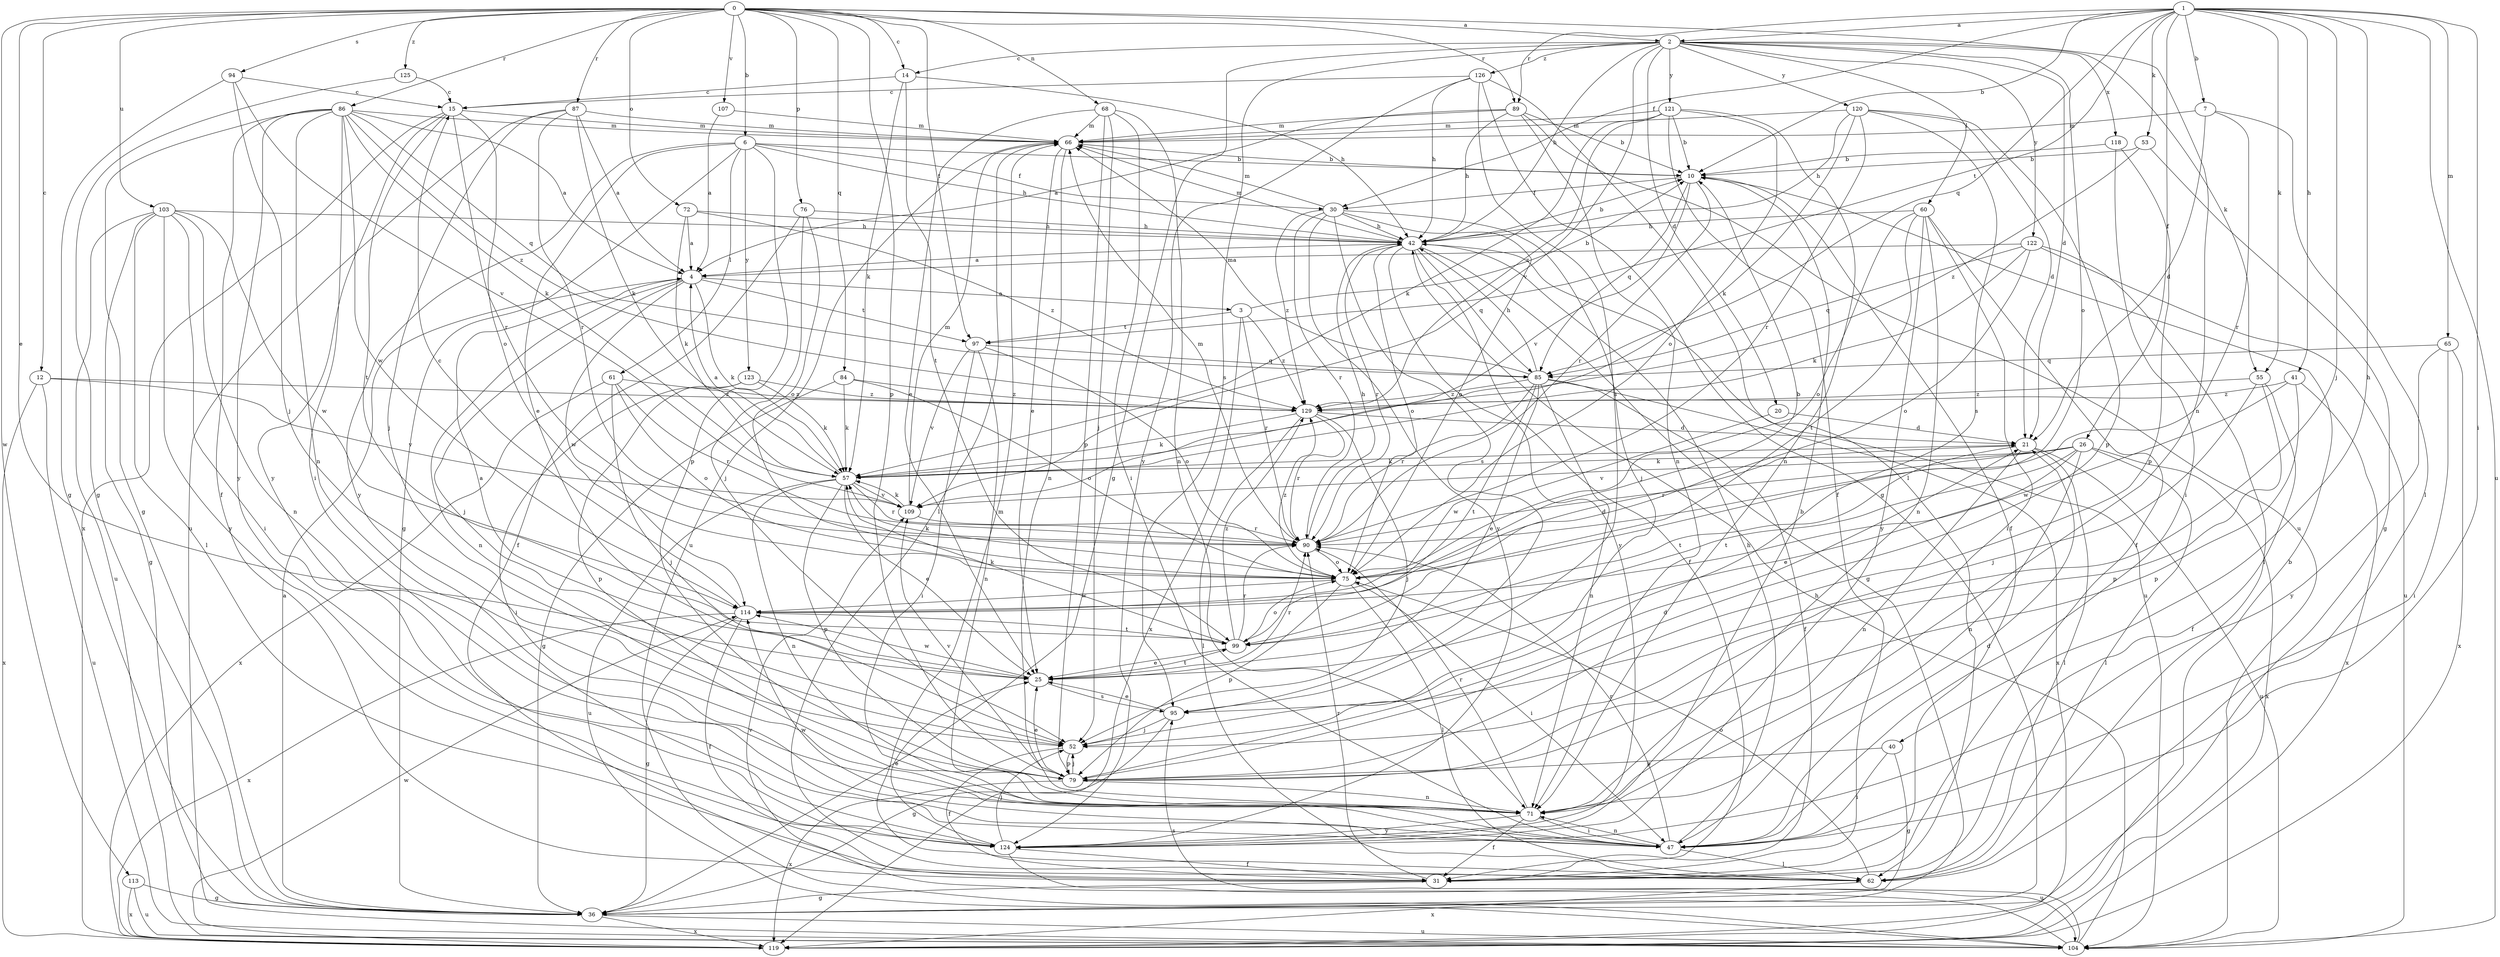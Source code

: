 strict digraph  {
0;
1;
2;
3;
4;
6;
7;
10;
12;
14;
15;
20;
21;
25;
26;
30;
31;
36;
40;
41;
42;
47;
52;
53;
55;
57;
60;
61;
62;
65;
66;
68;
71;
72;
75;
76;
79;
84;
85;
86;
87;
89;
90;
94;
95;
97;
99;
103;
104;
107;
109;
113;
114;
118;
119;
120;
121;
122;
123;
124;
125;
126;
129;
0 -> 2  [label=a];
0 -> 6  [label=b];
0 -> 12  [label=c];
0 -> 14  [label=c];
0 -> 25  [label=e];
0 -> 68  [label=n];
0 -> 71  [label=n];
0 -> 72  [label=o];
0 -> 76  [label=p];
0 -> 79  [label=p];
0 -> 84  [label=q];
0 -> 86  [label=r];
0 -> 87  [label=r];
0 -> 89  [label=r];
0 -> 94  [label=s];
0 -> 97  [label=t];
0 -> 103  [label=u];
0 -> 107  [label=v];
0 -> 113  [label=w];
0 -> 125  [label=z];
1 -> 2  [label=a];
1 -> 7  [label=b];
1 -> 10  [label=b];
1 -> 26  [label=f];
1 -> 30  [label=f];
1 -> 40  [label=h];
1 -> 41  [label=h];
1 -> 47  [label=i];
1 -> 52  [label=j];
1 -> 53  [label=k];
1 -> 55  [label=k];
1 -> 65  [label=m];
1 -> 85  [label=q];
1 -> 89  [label=r];
1 -> 97  [label=t];
1 -> 104  [label=u];
2 -> 14  [label=c];
2 -> 20  [label=d];
2 -> 21  [label=d];
2 -> 36  [label=g];
2 -> 42  [label=h];
2 -> 55  [label=k];
2 -> 60  [label=l];
2 -> 75  [label=o];
2 -> 95  [label=s];
2 -> 109  [label=v];
2 -> 118  [label=x];
2 -> 120  [label=y];
2 -> 121  [label=y];
2 -> 122  [label=y];
2 -> 126  [label=z];
3 -> 10  [label=b];
3 -> 90  [label=r];
3 -> 97  [label=t];
3 -> 119  [label=x];
3 -> 129  [label=z];
4 -> 3  [label=a];
4 -> 52  [label=j];
4 -> 57  [label=k];
4 -> 71  [label=n];
4 -> 97  [label=t];
4 -> 114  [label=w];
6 -> 10  [label=b];
6 -> 25  [label=e];
6 -> 30  [label=f];
6 -> 36  [label=g];
6 -> 42  [label=h];
6 -> 61  [label=l];
6 -> 79  [label=p];
6 -> 123  [label=y];
6 -> 124  [label=y];
7 -> 21  [label=d];
7 -> 62  [label=l];
7 -> 66  [label=m];
7 -> 90  [label=r];
10 -> 30  [label=f];
10 -> 31  [label=f];
10 -> 85  [label=q];
10 -> 90  [label=r];
10 -> 109  [label=v];
12 -> 104  [label=u];
12 -> 109  [label=v];
12 -> 119  [label=x];
12 -> 129  [label=z];
14 -> 15  [label=c];
14 -> 42  [label=h];
14 -> 57  [label=k];
14 -> 99  [label=t];
15 -> 66  [label=m];
15 -> 75  [label=o];
15 -> 90  [label=r];
15 -> 99  [label=t];
15 -> 119  [label=x];
15 -> 124  [label=y];
20 -> 21  [label=d];
20 -> 114  [label=w];
21 -> 57  [label=k];
21 -> 62  [label=l];
21 -> 71  [label=n];
21 -> 99  [label=t];
21 -> 104  [label=u];
25 -> 4  [label=a];
25 -> 90  [label=r];
25 -> 95  [label=s];
25 -> 99  [label=t];
25 -> 114  [label=w];
26 -> 25  [label=e];
26 -> 57  [label=k];
26 -> 62  [label=l];
26 -> 71  [label=n];
26 -> 90  [label=r];
26 -> 99  [label=t];
26 -> 109  [label=v];
26 -> 119  [label=x];
30 -> 42  [label=h];
30 -> 52  [label=j];
30 -> 66  [label=m];
30 -> 75  [label=o];
30 -> 90  [label=r];
30 -> 95  [label=s];
30 -> 124  [label=y];
30 -> 129  [label=z];
31 -> 36  [label=g];
31 -> 90  [label=r];
36 -> 4  [label=a];
36 -> 104  [label=u];
36 -> 119  [label=x];
40 -> 36  [label=g];
40 -> 47  [label=i];
40 -> 79  [label=p];
41 -> 79  [label=p];
41 -> 114  [label=w];
41 -> 119  [label=x];
41 -> 129  [label=z];
42 -> 4  [label=a];
42 -> 10  [label=b];
42 -> 31  [label=f];
42 -> 36  [label=g];
42 -> 66  [label=m];
42 -> 75  [label=o];
42 -> 85  [label=q];
42 -> 90  [label=r];
42 -> 104  [label=u];
42 -> 124  [label=y];
47 -> 21  [label=d];
47 -> 42  [label=h];
47 -> 62  [label=l];
47 -> 71  [label=n];
47 -> 90  [label=r];
47 -> 114  [label=w];
52 -> 31  [label=f];
52 -> 79  [label=p];
53 -> 10  [label=b];
53 -> 36  [label=g];
53 -> 129  [label=z];
55 -> 31  [label=f];
55 -> 52  [label=j];
55 -> 79  [label=p];
55 -> 129  [label=z];
57 -> 4  [label=a];
57 -> 25  [label=e];
57 -> 71  [label=n];
57 -> 79  [label=p];
57 -> 90  [label=r];
57 -> 104  [label=u];
57 -> 109  [label=v];
60 -> 31  [label=f];
60 -> 42  [label=h];
60 -> 47  [label=i];
60 -> 71  [label=n];
60 -> 75  [label=o];
60 -> 99  [label=t];
60 -> 124  [label=y];
61 -> 52  [label=j];
61 -> 75  [label=o];
61 -> 90  [label=r];
61 -> 119  [label=x];
61 -> 129  [label=z];
62 -> 66  [label=m];
62 -> 75  [label=o];
62 -> 119  [label=x];
65 -> 47  [label=i];
65 -> 85  [label=q];
65 -> 119  [label=x];
65 -> 124  [label=y];
66 -> 10  [label=b];
66 -> 25  [label=e];
66 -> 62  [label=l];
66 -> 71  [label=n];
66 -> 104  [label=u];
68 -> 25  [label=e];
68 -> 47  [label=i];
68 -> 52  [label=j];
68 -> 66  [label=m];
68 -> 71  [label=n];
68 -> 79  [label=p];
71 -> 31  [label=f];
71 -> 47  [label=i];
71 -> 90  [label=r];
71 -> 124  [label=y];
72 -> 4  [label=a];
72 -> 42  [label=h];
72 -> 57  [label=k];
72 -> 129  [label=z];
75 -> 21  [label=d];
75 -> 47  [label=i];
75 -> 57  [label=k];
75 -> 62  [label=l];
75 -> 79  [label=p];
75 -> 114  [label=w];
75 -> 129  [label=z];
76 -> 31  [label=f];
76 -> 42  [label=h];
76 -> 52  [label=j];
76 -> 75  [label=o];
79 -> 21  [label=d];
79 -> 25  [label=e];
79 -> 52  [label=j];
79 -> 71  [label=n];
79 -> 109  [label=v];
79 -> 119  [label=x];
84 -> 36  [label=g];
84 -> 57  [label=k];
84 -> 75  [label=o];
84 -> 129  [label=z];
85 -> 25  [label=e];
85 -> 31  [label=f];
85 -> 42  [label=h];
85 -> 66  [label=m];
85 -> 71  [label=n];
85 -> 90  [label=r];
85 -> 99  [label=t];
85 -> 119  [label=x];
85 -> 129  [label=z];
86 -> 4  [label=a];
86 -> 31  [label=f];
86 -> 36  [label=g];
86 -> 47  [label=i];
86 -> 57  [label=k];
86 -> 66  [label=m];
86 -> 71  [label=n];
86 -> 85  [label=q];
86 -> 114  [label=w];
86 -> 124  [label=y];
86 -> 129  [label=z];
87 -> 4  [label=a];
87 -> 52  [label=j];
87 -> 57  [label=k];
87 -> 66  [label=m];
87 -> 90  [label=r];
87 -> 104  [label=u];
89 -> 4  [label=a];
89 -> 10  [label=b];
89 -> 42  [label=h];
89 -> 66  [label=m];
89 -> 71  [label=n];
89 -> 104  [label=u];
90 -> 42  [label=h];
90 -> 66  [label=m];
90 -> 75  [label=o];
94 -> 15  [label=c];
94 -> 36  [label=g];
94 -> 52  [label=j];
94 -> 109  [label=v];
95 -> 25  [label=e];
95 -> 36  [label=g];
95 -> 52  [label=j];
97 -> 47  [label=i];
97 -> 71  [label=n];
97 -> 75  [label=o];
97 -> 85  [label=q];
97 -> 109  [label=v];
99 -> 25  [label=e];
99 -> 57  [label=k];
99 -> 75  [label=o];
99 -> 90  [label=r];
99 -> 129  [label=z];
103 -> 36  [label=g];
103 -> 42  [label=h];
103 -> 47  [label=i];
103 -> 62  [label=l];
103 -> 71  [label=n];
103 -> 104  [label=u];
103 -> 114  [label=w];
103 -> 124  [label=y];
104 -> 42  [label=h];
104 -> 95  [label=s];
104 -> 109  [label=v];
107 -> 4  [label=a];
107 -> 66  [label=m];
109 -> 57  [label=k];
109 -> 66  [label=m];
109 -> 90  [label=r];
113 -> 36  [label=g];
113 -> 104  [label=u];
113 -> 119  [label=x];
114 -> 10  [label=b];
114 -> 15  [label=c];
114 -> 31  [label=f];
114 -> 36  [label=g];
114 -> 99  [label=t];
114 -> 119  [label=x];
118 -> 10  [label=b];
118 -> 47  [label=i];
118 -> 79  [label=p];
119 -> 10  [label=b];
119 -> 114  [label=w];
120 -> 21  [label=d];
120 -> 42  [label=h];
120 -> 57  [label=k];
120 -> 66  [label=m];
120 -> 79  [label=p];
120 -> 90  [label=r];
120 -> 95  [label=s];
121 -> 10  [label=b];
121 -> 31  [label=f];
121 -> 57  [label=k];
121 -> 66  [label=m];
121 -> 71  [label=n];
121 -> 75  [label=o];
121 -> 129  [label=z];
122 -> 4  [label=a];
122 -> 57  [label=k];
122 -> 62  [label=l];
122 -> 75  [label=o];
122 -> 85  [label=q];
122 -> 104  [label=u];
123 -> 47  [label=i];
123 -> 57  [label=k];
123 -> 79  [label=p];
123 -> 129  [label=z];
124 -> 10  [label=b];
124 -> 25  [label=e];
124 -> 31  [label=f];
124 -> 52  [label=j];
124 -> 104  [label=u];
125 -> 15  [label=c];
125 -> 36  [label=g];
126 -> 15  [label=c];
126 -> 36  [label=g];
126 -> 42  [label=h];
126 -> 62  [label=l];
126 -> 95  [label=s];
126 -> 124  [label=y];
129 -> 21  [label=d];
129 -> 52  [label=j];
129 -> 57  [label=k];
129 -> 62  [label=l];
129 -> 90  [label=r];
}

